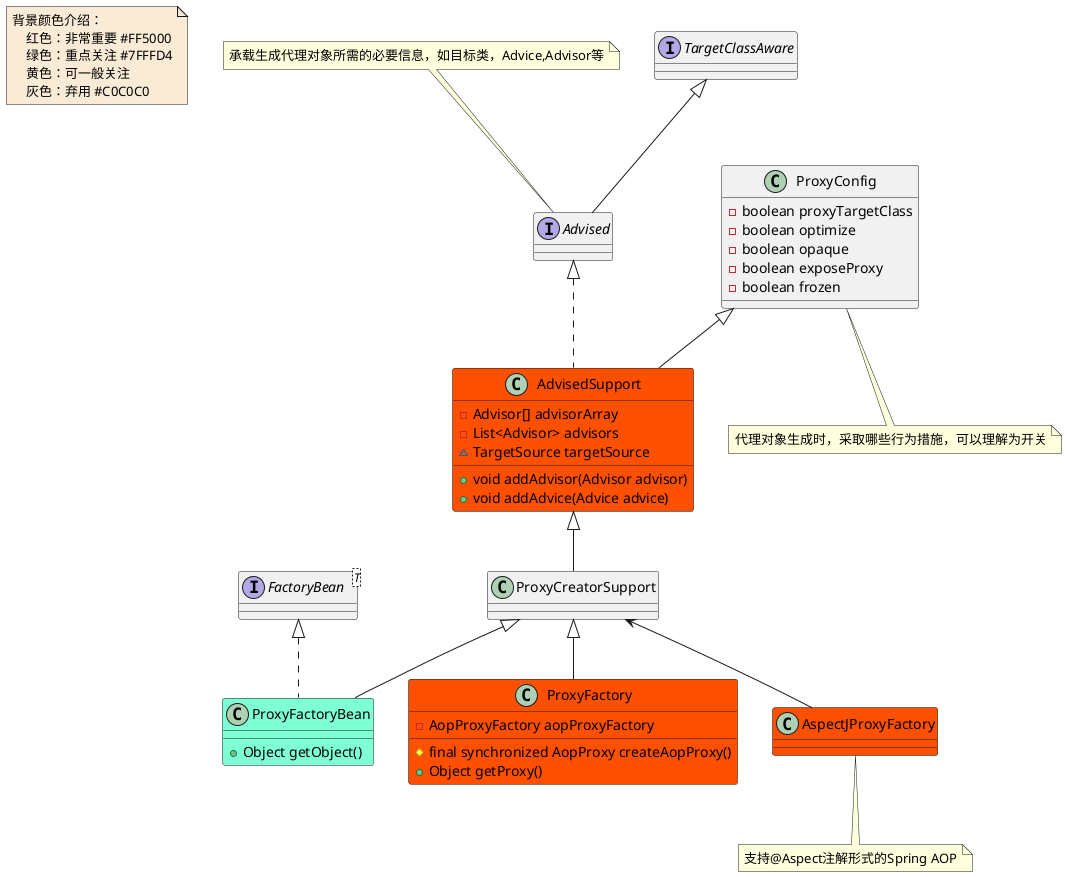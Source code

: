 @startuml

note  as N1 #FAEBD7
    背景颜色介绍：
        红色：非常重要 #FF5000
        绿色：重点关注 #7FFFD4
        黄色：可一般关注
        灰色：弃用 #C0C0C0
end note


class AdvisedSupport #FF5000
AdvisedSupport : -Advisor[] advisorArray
AdvisedSupport : -List<Advisor> advisors
AdvisedSupport : ~TargetSource targetSource
AdvisedSupport : +void addAdvisor(Advisor advisor)
AdvisedSupport : +void addAdvice(Advice advice)
interface Advised
note top : 承载生成代理对象所需的必要信息，如目标类，Advice,Advisor等
class ProxyCreatorSupport
class ProxyConfig
ProxyConfig : -boolean proxyTargetClass
ProxyConfig : -boolean optimize
ProxyConfig : -boolean opaque
ProxyConfig : -boolean exposeProxy
ProxyConfig : -boolean frozen
note bottom : 代理对象生成时，采取哪些行为措施，可以理解为开关
class ProxyFactory  #FF5000
ProxyFactory : -AopProxyFactory aopProxyFactory
ProxyFactory : #final synchronized AopProxy createAopProxy()
ProxyFactory : +Object getProxy()
class AspectJProxyFactory  #FF5000
note bottom : 支持@Aspect注解形式的Spring AOP
class ProxyFactoryBean #7FFFD4
ProxyFactoryBean : +Object getObject()
interface TargetClassAware


interface FactoryBean<T>


Advised <|.. AdvisedSupport

AdvisedSupport <|-- ProxyCreatorSupport


FactoryBean <|.. ProxyFactoryBean



ProxyConfig <|-- AdvisedSupport

ProxyCreatorSupport <-- AspectJProxyFactory
ProxyCreatorSupport <|-- ProxyFactory
ProxyCreatorSupport <|-- ProxyFactoryBean

TargetClassAware <|-- Advised

@enduml